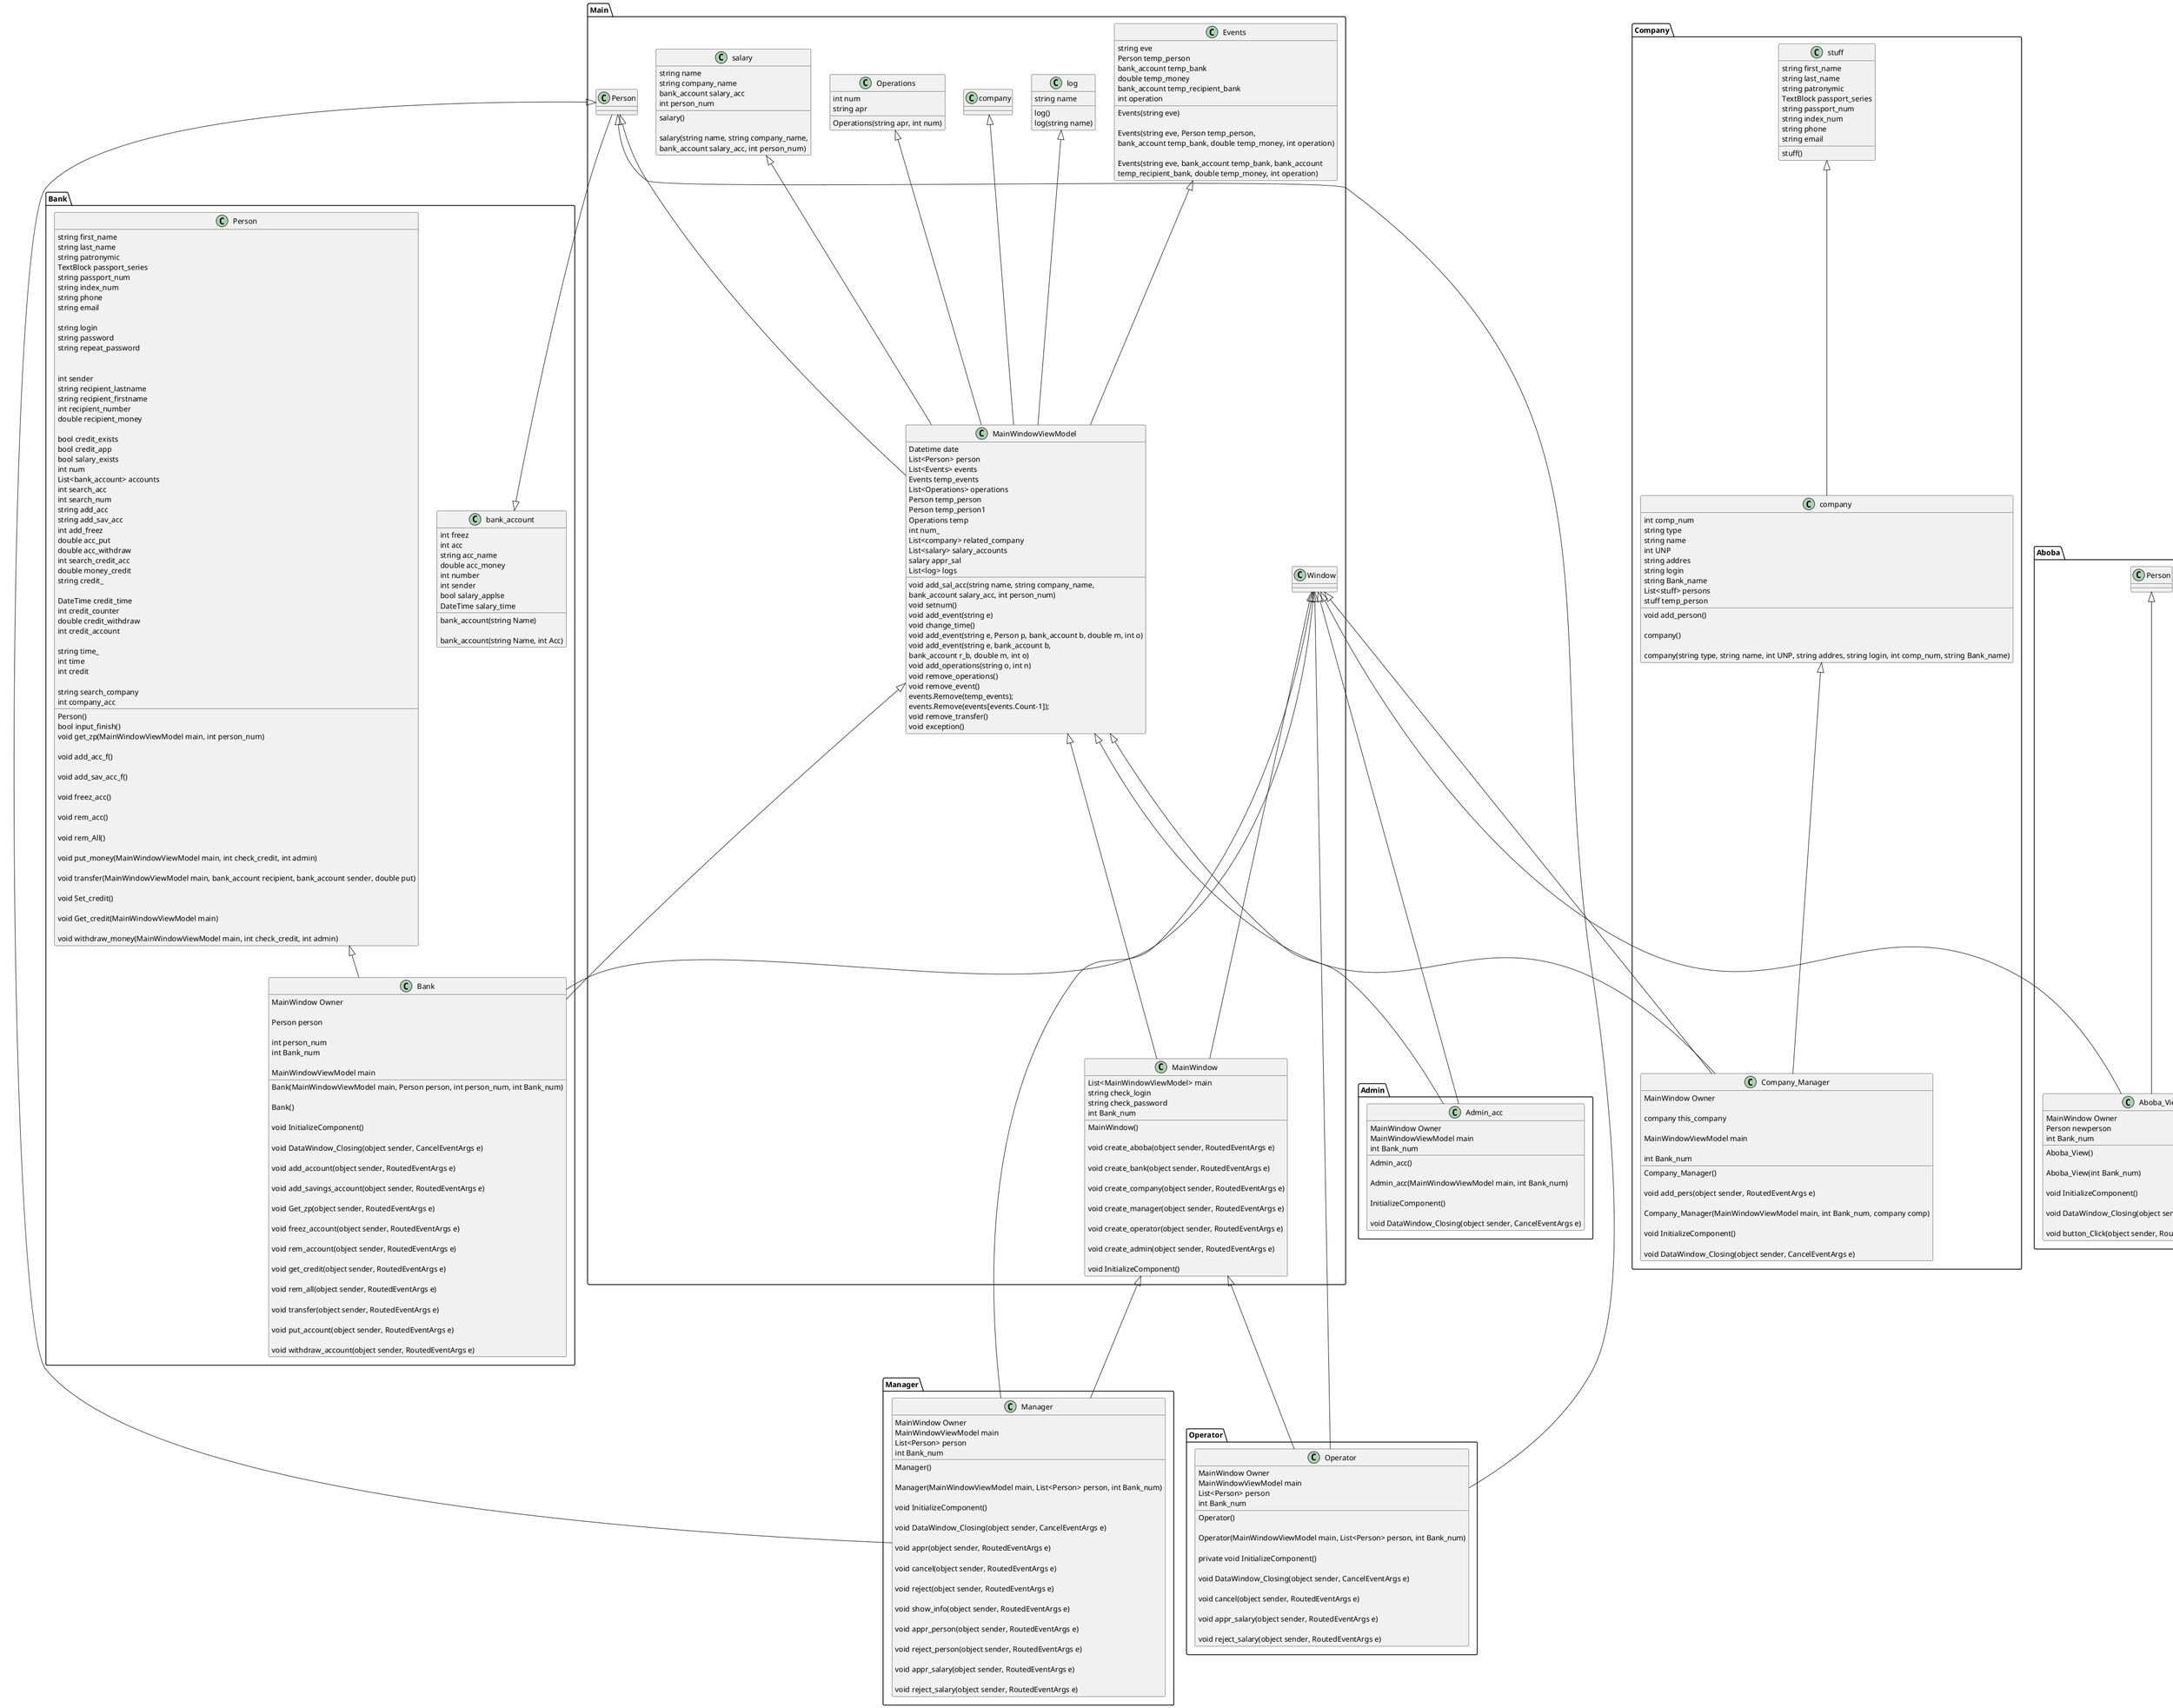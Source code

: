 @startuml

namespace Main{
class MainWindowViewModel
{
    Datetime date
    List<Person> person
    List<Events> events
    Events temp_events
    List<Operations> operations
    Person temp_person
    Person temp_person1
    Operations temp
    int num_
    List<company> related_company
    List<salary> salary_accounts
    salary appr_sal
    List<log> logs

    void add_sal_acc(string name, string company_name,
    bank_account salary_acc, int person_num)
    void setnum()
    void add_event(string e)
    void change_time()
    void add_event(string e, Person p, bank_account b, double m, int o)
    void add_event(string e, bank_account b,
    bank_account r_b, double m, int o)
    void add_operations(string o, int n)
    void remove_operations()
    void remove_event()
    events.Remove(temp_events);
    events.Remove(events[events.Count-1]);
    void remove_transfer()
    void exception()
}
log <|-- MainWindowViewModel
Person <|-- MainWindowViewModel
company <|-- MainWindowViewModel
Operations <|-- MainWindowViewModel

class log
{
    string name
    log()
    log(string name)
}
salary <|-- MainWindowViewModel

class salary
{
    string name
    string company_name
    bank_account salary_acc
    int person_num

    salary()

    salary(string name, string company_name,
    bank_account salary_acc, int person_num)
}
Events <|-- MainWindowViewModel

class Events
{
    string eve
    Person temp_person
    bank_account temp_bank
    double temp_money
    bank_account temp_recipient_bank
    int operation

    Events(string eve)

    Events(string eve, Person temp_person,
    bank_account temp_bank, double temp_money, int operation)

    Events(string eve, bank_account temp_bank, bank_account
    temp_recipient_bank, double temp_money, int operation)

}
    class Operations
    {
        int num
        string apr
        
        Operations(string apr, int num)
    }

MainWindowViewModel <|-- MainWindow
Window <|-- MainWindow

class MainWindow
{
    List<MainWindowViewModel> main
    string check_login
    string check_password
    int Bank_num

    MainWindow()

    void create_aboba(object sender, RoutedEventArgs e)

    void create_bank(object sender, RoutedEventArgs e)

    void create_company(object sender, RoutedEventArgs e)

    void create_manager(object sender, RoutedEventArgs e)

    void create_operator(object sender, RoutedEventArgs e)

    void create_admin(object sender, RoutedEventArgs e)

    void InitializeComponent()
}
}

namespace Operator{
Window <|--Operator
class Operator
{

    MainWindow Owner
    MainWindowViewModel main
    List<Person> person
    int Bank_num

    Operator()

    Operator(MainWindowViewModel main, List<Person> person, int Bank_num)

    private void InitializeComponent()

    void DataWindow_Closing(object sender, CancelEventArgs e)

    void cancel(object sender, RoutedEventArgs e)

    void appr_salary(object sender, RoutedEventArgs e)

    void reject_salary(object sender, RoutedEventArgs e)
}
    Person <|-- Operator
    MainWindow <|-- Operator
}
 namespace Manager{
Window <|--Manager
Person <|-- Manager
MainWindow <|-- Manager
class Manager
    {

        MainWindow Owner
        MainWindowViewModel main
        List<Person> person
        int Bank_num

        Manager()

        Manager(MainWindowViewModel main, List<Person> person, int Bank_num)

        void InitializeComponent()

        void DataWindow_Closing(object sender, CancelEventArgs e)

        void appr(object sender, RoutedEventArgs e)

        void cancel(object sender, RoutedEventArgs e)

        void reject(object sender, RoutedEventArgs e)

        void show_info(object sender, RoutedEventArgs e)

        void appr_person(object sender, RoutedEventArgs e)

        void reject_person(object sender, RoutedEventArgs e)

        void appr_salary(object sender, RoutedEventArgs e)

        void reject_salary(object sender, RoutedEventArgs e)
    }
 }

namespace Company{
class stuff
    {

        string first_name
        string last_name
        string patronymic
        TextBlock passport_series
        string passport_num
        string index_num
        string phone
        string email

        stuff()
    }

   class company
   {
       int comp_num
       string type
       string name
       int UNP
       string addres
       string login
       string Bank_name
       List<stuff> persons
       stuff temp_person

       void add_person()

       company()

       company(string type, string name, int UNP, string addres, string login, int comp_num, string Bank_name)
   }

Window <|--Company_Manager
MainWindowViewModel <|-- Company_Manager
company <|-- Company_Manager
stuff <|-- company
class Company_Manager
    {

        MainWindow Owner

        company this_company

        MainWindowViewModel main 

        int Bank_num

        Company_Manager()

        void add_pers(object sender, RoutedEventArgs e)

        Company_Manager(MainWindowViewModel main, int Bank_num, company comp)

        void InitializeComponent()

        void DataWindow_Closing(object sender, CancelEventArgs e)
    }
}

namespace Bank{
class bank_account
   {
      int freez
      int acc
      string acc_name
      double acc_money
      int number
      int sender
      bool salary_applse
      DateTime salary_time
       
      bank_account(string Name)

      bank_account(string Name, int Acc)
   }

Window <|--Bank
bank_account <|-- Person

   class Person 
   {

      Person()

      string first_name
      string last_name
      string patronymic
      TextBlock passport_series
      string passport_num
      string index_num
      string phone
      string email

      string login
      string password
      string repeat_password

      bool input_finish()

      int sender
      string recipient_lastname
      string recipient_firstname
      int recipient_number
      double recipient_money

      bool credit_exists
      bool credit_app
      bool salary_exists
      int num
      List<bank_account> accounts
      int search_acc
      int search_num
      string add_acc
      string add_sav_acc
      int add_freez
      double acc_put
      double acc_withdraw
      int search_credit_acc
      double money_credit
      string credit_

      DateTime credit_time
      int credit_counter
      double credit_withdraw
      int credit_account
      
      string time_
      int time
      int credit

      string search_company
      int company_acc


      void get_zp(MainWindowViewModel main, int person_num)

      void add_acc_f()

      void add_sav_acc_f()

      void freez_acc()

      void rem_acc()

      void rem_All()

      void put_money(MainWindowViewModel main, int check_credit, int admin)

      void transfer(MainWindowViewModel main, bank_account recipient, bank_account sender, double put)

      void Set_credit()

      void Get_credit(MainWindowViewModel main)

      void withdraw_money(MainWindowViewModel main, int check_credit, int admin)
   }

Person <|--Bank
MainWindowViewModel <|-- Bank

class Bank
    {
        MainWindow Owner

        Person person

        int person_num
        int Bank_num

        MainWindowViewModel main
    

        Bank(MainWindowViewModel main, Person person, int person_num, int Bank_num)

        Bank()

        void InitializeComponent()

        void DataWindow_Closing(object sender, CancelEventArgs e)

        void add_account(object sender, RoutedEventArgs e)

        void add_savings_account(object sender, RoutedEventArgs e)

        void Get_zp(object sender, RoutedEventArgs e)

        void freez_account(object sender, RoutedEventArgs e)

        void rem_account(object sender, RoutedEventArgs e)

        void get_credit(object sender, RoutedEventArgs e)

        void rem_all(object sender, RoutedEventArgs e)

        void transfer(object sender, RoutedEventArgs e)

        void put_account(object sender, RoutedEventArgs e)

        void withdraw_account(object sender, RoutedEventArgs e)
    }   
}

namespace Admin{
Window <|--Admin_acc
MainWindowViewModel <|-- Admin_acc
class Admin_acc
    {

        MainWindow Owner
        MainWindowViewModel main
        int Bank_num

        Admin_acc()

        Admin_acc(MainWindowViewModel main, int Bank_num)

        InitializeComponent()

        void DataWindow_Closing(object sender, CancelEventArgs e)
    }
}

namespace Aboba{
Window <|--Aboba_View
Person <|-- Aboba_View

class Aboba_View
    {
        
        MainWindow Owner
        Person newperson
        int Bank_num

        Aboba_View()

        Aboba_View(int Bank_num)

        void InitializeComponent()

        void DataWindow_Closing(object sender, CancelEventArgs e)

        void button_Click(object sender, RoutedEventArgs e)
    }
}
@enduml